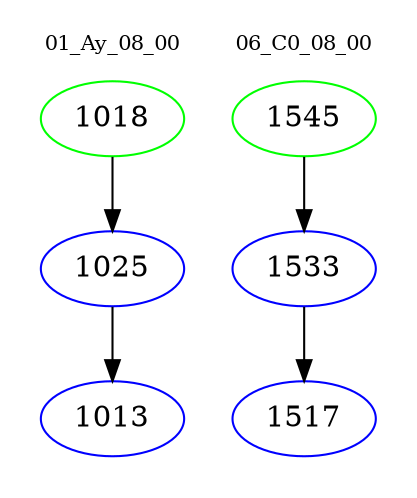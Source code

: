 digraph{
subgraph cluster_0 {
color = white
label = "01_Ay_08_00";
fontsize=10;
T0_1018 [label="1018", color="green"]
T0_1018 -> T0_1025 [color="black"]
T0_1025 [label="1025", color="blue"]
T0_1025 -> T0_1013 [color="black"]
T0_1013 [label="1013", color="blue"]
}
subgraph cluster_1 {
color = white
label = "06_C0_08_00";
fontsize=10;
T1_1545 [label="1545", color="green"]
T1_1545 -> T1_1533 [color="black"]
T1_1533 [label="1533", color="blue"]
T1_1533 -> T1_1517 [color="black"]
T1_1517 [label="1517", color="blue"]
}
}

